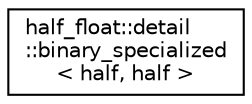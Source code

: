 digraph "Graphical Class Hierarchy"
{
  edge [fontname="Helvetica",fontsize="10",labelfontname="Helvetica",labelfontsize="10"];
  node [fontname="Helvetica",fontsize="10",shape=record];
  rankdir="LR";
  Node1 [label="half_float::detail\l::binary_specialized\l\< half, half \>",height=0.2,width=0.4,color="black", fillcolor="white", style="filled",URL="$structhalf__float_1_1detail_1_1binary__specialized_3_01half_00_01half_01_4.html"];
}
